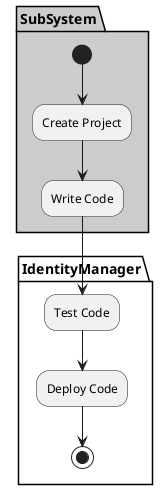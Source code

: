 @startuml

partition "IdentityManager" {

}

partition SubSystem  #cccccc {
  (*) --> "Create Project"
  --> "Write Code"
}

partition "IdentityManager" {
  "Write Code" --> "Test Code"
  "Test Code" --> "Deploy Code"
  "Deploy Code" --> (*)
}

@enduml
